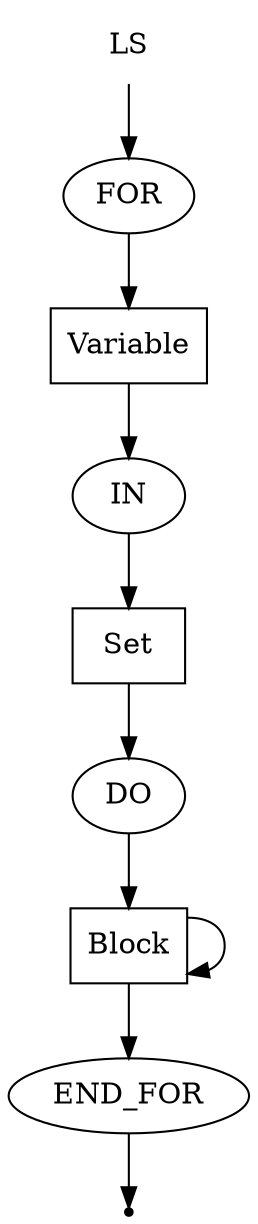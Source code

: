 digraph LS {
  start [label="LS" shape=plaintext];
  A [label="FOR" shape=oval];
  B [label="Variable" shape=box];
  C [label="IN" shape=oval];
  D [label="Set" shape=box];
  E [label="DO" shape=oval];
  F [label="Block" shape=box];
  G [label="END_FOR" shape=oval];
  end [label="" shape=point];
  start -> A;
  A -> B;
  B -> C;
  C -> D;
  D -> E;
  E -> F;
  F -> F;
  F -> G;
  G -> end;
}